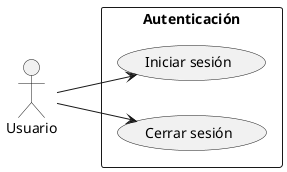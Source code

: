 @startuml authentication
left to right direction
actor Usuario

rectangle Autenticación {
    Usuario --> (Iniciar sesión)    
    Usuario --> (Cerrar sesión)
}
@enduml 